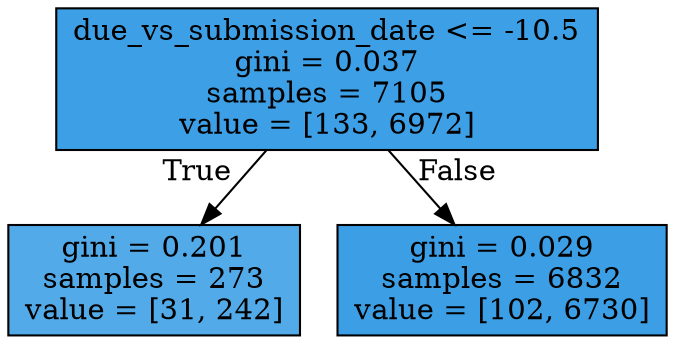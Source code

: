 digraph Tree {
node [shape=box, style="filled", color="black"] ;
0 [label="due_vs_submission_date <= -10.5\ngini = 0.037\nsamples = 7105\nvalue = [133, 6972]", fillcolor="#399de5fa"] ;
1 [label="gini = 0.201\nsamples = 273\nvalue = [31, 242]", fillcolor="#399de5de"] ;
0 -> 1 [labeldistance=2.5, labelangle=45, headlabel="True"] ;
2 [label="gini = 0.029\nsamples = 6832\nvalue = [102, 6730]", fillcolor="#399de5fb"] ;
0 -> 2 [labeldistance=2.5, labelangle=-45, headlabel="False"] ;
}